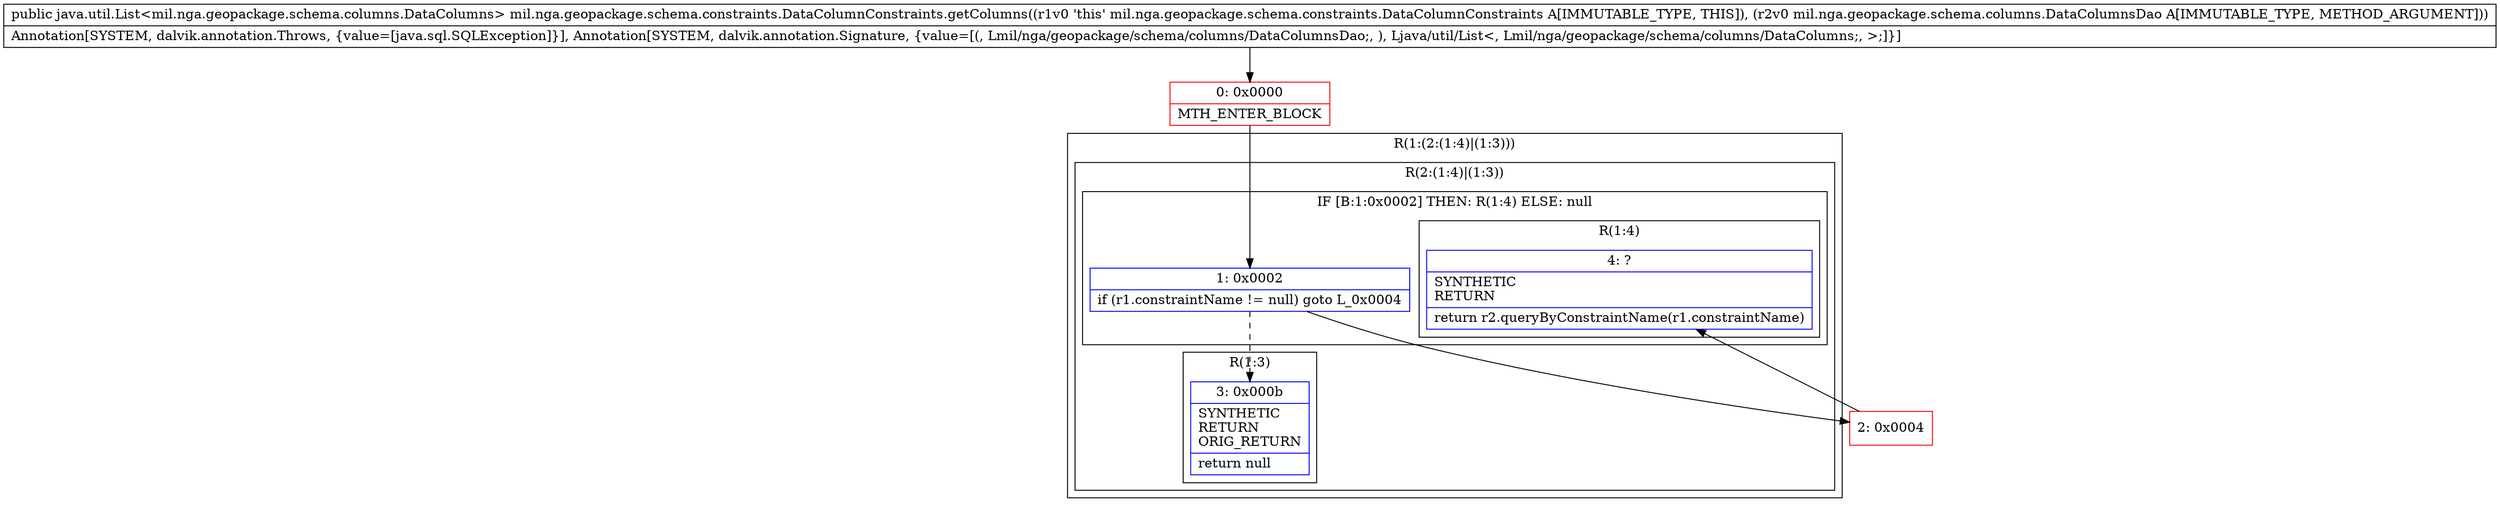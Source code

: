 digraph "CFG formil.nga.geopackage.schema.constraints.DataColumnConstraints.getColumns(Lmil\/nga\/geopackage\/schema\/columns\/DataColumnsDao;)Ljava\/util\/List;" {
subgraph cluster_Region_1913016828 {
label = "R(1:(2:(1:4)|(1:3)))";
node [shape=record,color=blue];
subgraph cluster_Region_69688206 {
label = "R(2:(1:4)|(1:3))";
node [shape=record,color=blue];
subgraph cluster_IfRegion_977497572 {
label = "IF [B:1:0x0002] THEN: R(1:4) ELSE: null";
node [shape=record,color=blue];
Node_1 [shape=record,label="{1\:\ 0x0002|if (r1.constraintName != null) goto L_0x0004\l}"];
subgraph cluster_Region_1323827447 {
label = "R(1:4)";
node [shape=record,color=blue];
Node_4 [shape=record,label="{4\:\ ?|SYNTHETIC\lRETURN\l|return r2.queryByConstraintName(r1.constraintName)\l}"];
}
}
subgraph cluster_Region_237056359 {
label = "R(1:3)";
node [shape=record,color=blue];
Node_3 [shape=record,label="{3\:\ 0x000b|SYNTHETIC\lRETURN\lORIG_RETURN\l|return null\l}"];
}
}
}
Node_0 [shape=record,color=red,label="{0\:\ 0x0000|MTH_ENTER_BLOCK\l}"];
Node_2 [shape=record,color=red,label="{2\:\ 0x0004}"];
MethodNode[shape=record,label="{public java.util.List\<mil.nga.geopackage.schema.columns.DataColumns\> mil.nga.geopackage.schema.constraints.DataColumnConstraints.getColumns((r1v0 'this' mil.nga.geopackage.schema.constraints.DataColumnConstraints A[IMMUTABLE_TYPE, THIS]), (r2v0 mil.nga.geopackage.schema.columns.DataColumnsDao A[IMMUTABLE_TYPE, METHOD_ARGUMENT]))  | Annotation[SYSTEM, dalvik.annotation.Throws, \{value=[java.sql.SQLException]\}], Annotation[SYSTEM, dalvik.annotation.Signature, \{value=[(, Lmil\/nga\/geopackage\/schema\/columns\/DataColumnsDao;, ), Ljava\/util\/List\<, Lmil\/nga\/geopackage\/schema\/columns\/DataColumns;, \>;]\}]\l}"];
MethodNode -> Node_0;
Node_1 -> Node_2;
Node_1 -> Node_3[style=dashed];
Node_0 -> Node_1;
Node_2 -> Node_4;
}

